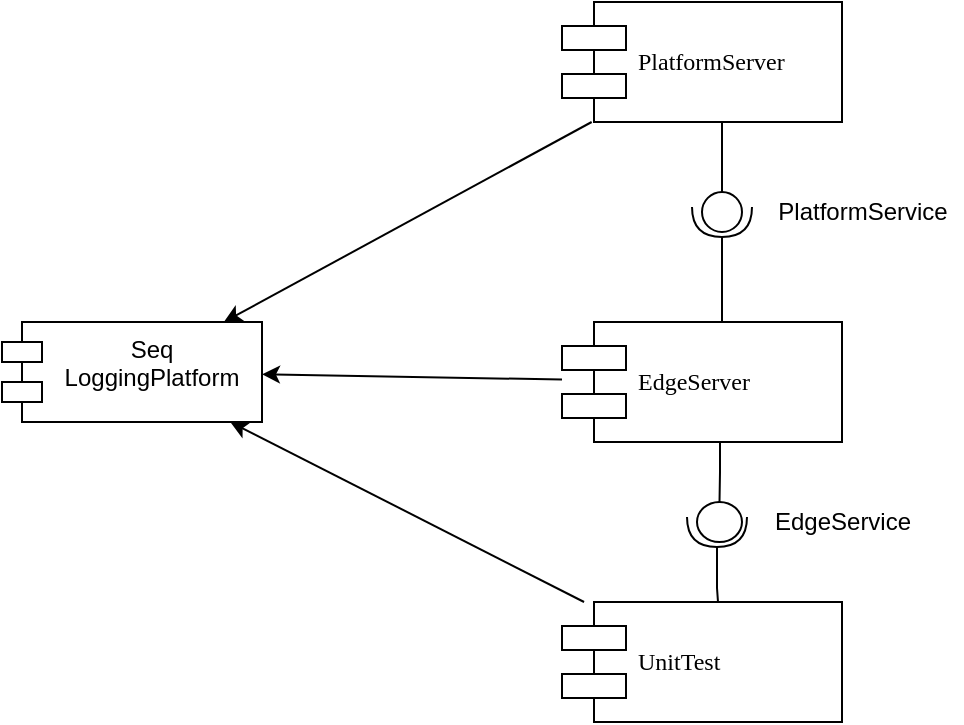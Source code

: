 <mxfile version="13.1.3" type="github">
  <diagram name="Page-1" id="5f0bae14-7c28-e335-631c-24af17079c00">
    <mxGraphModel dx="1038" dy="580" grid="1" gridSize="10" guides="1" tooltips="1" connect="1" arrows="1" fold="1" page="1" pageScale="1" pageWidth="1100" pageHeight="850" background="#ffffff" math="0" shadow="0">
      <root>
        <mxCell id="0" />
        <mxCell id="1" parent="0" />
        <mxCell id="39150e848f15840c-5" value="EdgeServer" style="shape=component;align=left;spacingLeft=36;rounded=0;shadow=0;comic=0;labelBackgroundColor=none;strokeWidth=1;fontFamily=Verdana;fontSize=12;html=1;" parent="1" vertex="1">
          <mxGeometry x="430" y="320" width="140" height="60" as="geometry" />
        </mxCell>
        <mxCell id="39150e848f15840c-6" value="" style="ellipse;whiteSpace=wrap;html=1;rounded=0;shadow=0;comic=0;labelBackgroundColor=none;strokeWidth=1;fontFamily=Verdana;fontSize=12;align=center;" parent="1" vertex="1">
          <mxGeometry x="497.5" y="410" width="22.5" height="20" as="geometry" />
        </mxCell>
        <mxCell id="39150e848f15840c-7" value="PlatformServer" style="shape=component;align=left;spacingLeft=36;rounded=0;shadow=0;comic=0;labelBackgroundColor=none;strokeWidth=1;fontFamily=Verdana;fontSize=12;html=1;" parent="1" vertex="1">
          <mxGeometry x="430" y="160" width="140" height="60" as="geometry" />
        </mxCell>
        <mxCell id="39150e848f15840c-9" value="" style="ellipse;whiteSpace=wrap;html=1;rounded=0;shadow=0;comic=0;labelBackgroundColor=none;strokeWidth=1;fontFamily=Verdana;fontSize=12;align=center;" parent="1" vertex="1">
          <mxGeometry x="500" y="255" width="20" height="20" as="geometry" />
        </mxCell>
        <mxCell id="39150e848f15840c-10" value="UnitTest" style="shape=component;align=left;spacingLeft=36;rounded=0;shadow=0;comic=0;labelBackgroundColor=none;strokeWidth=1;fontFamily=Verdana;fontSize=12;html=1;" parent="1" vertex="1">
          <mxGeometry x="430" y="460" width="140" height="60" as="geometry" />
        </mxCell>
        <mxCell id="39150e848f15840c-13" style="edgeStyle=elbowEdgeStyle;rounded=0;html=1;labelBackgroundColor=none;startArrow=none;startFill=0;startSize=8;endArrow=none;endFill=0;endSize=16;fontFamily=Verdana;fontSize=12;" parent="1" source="39150e848f15840c-9" target="39150e848f15840c-7" edge="1">
          <mxGeometry relative="1" as="geometry" />
        </mxCell>
        <mxCell id="39150e848f15840c-14" style="edgeStyle=elbowEdgeStyle;rounded=0;html=1;labelBackgroundColor=none;startArrow=none;startFill=0;startSize=8;endArrow=none;endFill=0;endSize=16;fontFamily=Verdana;fontSize=12;" parent="1" source="39150e848f15840c-6" target="39150e848f15840c-5" edge="1">
          <mxGeometry relative="1" as="geometry" />
        </mxCell>
        <mxCell id="uD4qL7z7MlFu9nblH_fh-20" style="edgeStyle=orthogonalEdgeStyle;rounded=0;orthogonalLoop=1;jettySize=auto;html=1;exitX=1;exitY=0.5;exitDx=0;exitDy=0;exitPerimeter=0;endArrow=none;endFill=0;" edge="1" parent="1" source="uD4qL7z7MlFu9nblH_fh-19" target="39150e848f15840c-10">
          <mxGeometry relative="1" as="geometry">
            <Array as="points">
              <mxPoint x="508" y="453" />
              <mxPoint x="508" y="453" />
            </Array>
          </mxGeometry>
        </mxCell>
        <mxCell id="uD4qL7z7MlFu9nblH_fh-19" value="" style="shape=requiredInterface;html=1;verticalLabelPosition=bottom;rotation=90;" vertex="1" parent="1">
          <mxGeometry x="500" y="410" width="15" height="30" as="geometry" />
        </mxCell>
        <mxCell id="uD4qL7z7MlFu9nblH_fh-22" style="edgeStyle=orthogonalEdgeStyle;rounded=0;orthogonalLoop=1;jettySize=auto;html=1;exitX=1;exitY=0.5;exitDx=0;exitDy=0;exitPerimeter=0;endArrow=none;endFill=0;" edge="1" parent="1" source="uD4qL7z7MlFu9nblH_fh-21" target="39150e848f15840c-5">
          <mxGeometry relative="1" as="geometry">
            <Array as="points">
              <mxPoint x="510" y="310" />
              <mxPoint x="510" y="310" />
            </Array>
          </mxGeometry>
        </mxCell>
        <mxCell id="uD4qL7z7MlFu9nblH_fh-21" value="" style="shape=requiredInterface;html=1;verticalLabelPosition=bottom;rotation=90;" vertex="1" parent="1">
          <mxGeometry x="502.5" y="255" width="15" height="30" as="geometry" />
        </mxCell>
        <mxCell id="uD4qL7z7MlFu9nblH_fh-23" value="PlatformService" style="text;html=1;align=center;verticalAlign=middle;resizable=0;points=[];autosize=1;" vertex="1" parent="1">
          <mxGeometry x="530" y="255" width="100" height="20" as="geometry" />
        </mxCell>
        <mxCell id="uD4qL7z7MlFu9nblH_fh-24" value="EdgeService" style="text;html=1;align=center;verticalAlign=middle;resizable=0;points=[];autosize=1;" vertex="1" parent="1">
          <mxGeometry x="530" y="410" width="80" height="20" as="geometry" />
        </mxCell>
        <mxCell id="uD4qL7z7MlFu9nblH_fh-25" value="Seq &#xa;LoggingPlatform" style="shape=module;align=left;spacingLeft=20;align=center;verticalAlign=top;" vertex="1" parent="1">
          <mxGeometry x="150" y="320" width="130" height="50" as="geometry" />
        </mxCell>
        <mxCell id="uD4qL7z7MlFu9nblH_fh-26" value="" style="endArrow=classic;html=1;" edge="1" parent="1" source="39150e848f15840c-7" target="uD4qL7z7MlFu9nblH_fh-25">
          <mxGeometry width="50" height="50" relative="1" as="geometry">
            <mxPoint x="330" y="240" as="sourcePoint" />
            <mxPoint x="380" y="190" as="targetPoint" />
          </mxGeometry>
        </mxCell>
        <mxCell id="uD4qL7z7MlFu9nblH_fh-27" value="" style="endArrow=classic;html=1;" edge="1" parent="1" source="39150e848f15840c-5" target="uD4qL7z7MlFu9nblH_fh-25">
          <mxGeometry width="50" height="50" relative="1" as="geometry">
            <mxPoint x="457.742" y="230" as="sourcePoint" />
            <mxPoint x="283.548" y="330" as="targetPoint" />
          </mxGeometry>
        </mxCell>
        <mxCell id="uD4qL7z7MlFu9nblH_fh-28" value="" style="endArrow=classic;html=1;" edge="1" parent="1" source="39150e848f15840c-10" target="uD4qL7z7MlFu9nblH_fh-25">
          <mxGeometry width="50" height="50" relative="1" as="geometry">
            <mxPoint x="467.742" y="240" as="sourcePoint" />
            <mxPoint x="293.548" y="340" as="targetPoint" />
          </mxGeometry>
        </mxCell>
      </root>
    </mxGraphModel>
  </diagram>
</mxfile>
